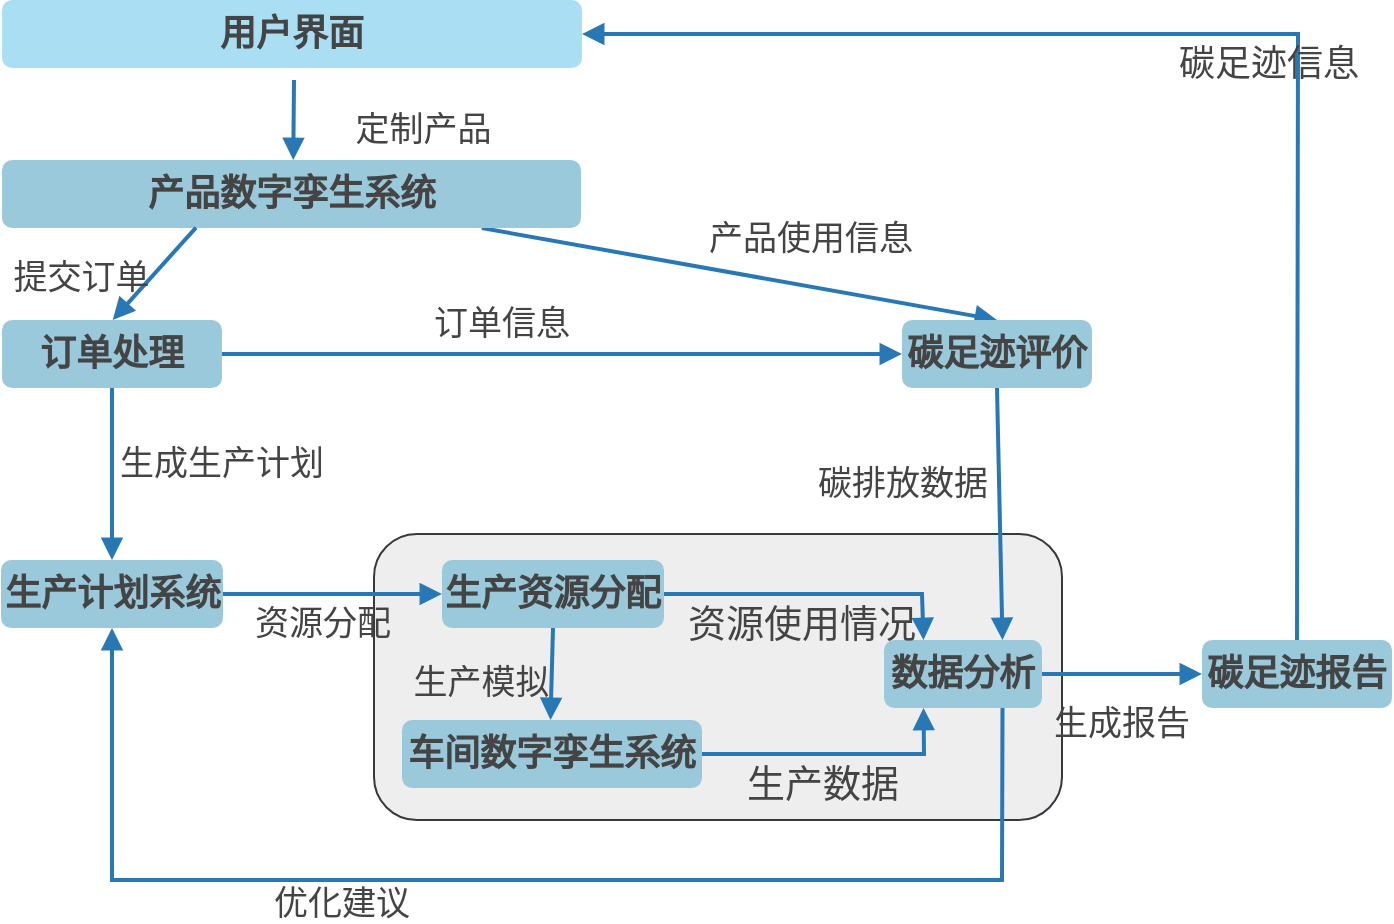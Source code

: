 <mxfile version="22.1.5" type="github">
  <diagram name="第 1 页" id="huQThDGv-8G8NNuIXjue">
    <mxGraphModel dx="1662" dy="453" grid="1" gridSize="10" guides="1" tooltips="1" connect="1" arrows="1" fold="1" page="1" pageScale="1" pageWidth="827" pageHeight="1169" math="0" shadow="0">
      <root>
        <mxCell id="0" />
        <mxCell id="1" parent="0" />
        <mxCell id="dUvGVehSbr8Q-rEk_FQs-81" value="" style="rounded=1;whiteSpace=wrap;html=1;fontSize=16;fillColor=#eeeeee;strokeColor=#36393d;" parent="1" vertex="1">
          <mxGeometry x="176" y="1087" width="344" height="143" as="geometry" />
        </mxCell>
        <mxCell id="dUvGVehSbr8Q-rEk_FQs-15" value="用户界面" style="whiteSpace=wrap;strokeWidth=1;fontSize=18;fontFamily=Times New Roman;rounded=1;fillColor=#AADEF2;strokeColor=none;fontColor=#444444;fontStyle=1" parent="1" vertex="1">
          <mxGeometry x="-10" y="820" width="290" height="34" as="geometry" />
        </mxCell>
        <mxCell id="Bk3jAORrUSWqfa97QhEA-1" style="orthogonalLoop=1;jettySize=auto;html=1;entryX=0.5;entryY=0;entryDx=0;entryDy=0;rounded=0;labelBackgroundColor=none;endArrow=block;fontSize=17;fontFamily=Times New Roman;strokeColor=#2878b5;fontColor=#444444;startArrow=none;strokeWidth=2;" edge="1" parent="1" source="dUvGVehSbr8Q-rEk_FQs-16" target="dUvGVehSbr8Q-rEk_FQs-25">
          <mxGeometry relative="1" as="geometry" />
        </mxCell>
        <mxCell id="Bk3jAORrUSWqfa97QhEA-2" value="产品使用信息" style="edgeLabel;html=1;align=center;verticalAlign=middle;resizable=0;points=[];labelBackgroundColor=none;endArrow=block;fontSize=17;fontFamily=Times New Roman;rounded=0;strokeColor=#2878b5;fontColor=#444444;startArrow=none;strokeWidth=2;" vertex="1" connectable="0" parent="Bk3jAORrUSWqfa97QhEA-1">
          <mxGeometry x="0.107" y="2" relative="1" as="geometry">
            <mxPoint x="21" y="-18" as="offset" />
          </mxGeometry>
        </mxCell>
        <mxCell id="dUvGVehSbr8Q-rEk_FQs-16" value="产品数字孪生系统" style="whiteSpace=wrap;strokeWidth=1;fontSize=18;fontFamily=Times New Roman;fillColor=#9ac9db;strokeColor=none;rounded=1;fontColor=#444444;fontStyle=1" parent="1" vertex="1">
          <mxGeometry x="-10" y="900" width="289.5" height="34" as="geometry" />
        </mxCell>
        <mxCell id="dUvGVehSbr8Q-rEk_FQs-17" value="订单处理" style="whiteSpace=wrap;strokeWidth=1;fontSize=18;fontFamily=Times New Roman;fillColor=#9ac9db;strokeColor=none;rounded=1;fontColor=#444444;fontStyle=1" parent="1" vertex="1">
          <mxGeometry x="-10" y="980" width="110" height="34" as="geometry" />
        </mxCell>
        <mxCell id="dUvGVehSbr8Q-rEk_FQs-18" value="生产计划系统" style="whiteSpace=wrap;strokeWidth=1;fontSize=18;fontFamily=Times New Roman;fillColor=#9ac9db;strokeColor=none;rounded=1;fontColor=#444444;fontStyle=1" parent="1" vertex="1">
          <mxGeometry x="-10.5" y="1100" width="111" height="34" as="geometry" />
        </mxCell>
        <mxCell id="dUvGVehSbr8Q-rEk_FQs-19" value="生产资源分配" style="whiteSpace=wrap;strokeWidth=1;fontSize=18;fontFamily=Times New Roman;fillColor=#9ac9db;strokeColor=none;rounded=1;fontColor=#444444;fontStyle=1" parent="1" vertex="1">
          <mxGeometry x="210" y="1100" width="111" height="34" as="geometry" />
        </mxCell>
        <mxCell id="dUvGVehSbr8Q-rEk_FQs-20" value="车间数字孪生系统" style="whiteSpace=wrap;strokeWidth=1;fontSize=18;fontFamily=Times New Roman;fillColor=#9ac9db;strokeColor=none;rounded=1;fontColor=#444444;fontStyle=1" parent="1" vertex="1">
          <mxGeometry x="190" y="1180" width="150" height="34" as="geometry" />
        </mxCell>
        <mxCell id="dUvGVehSbr8Q-rEk_FQs-25" value="碳足迹评价" style="whiteSpace=wrap;strokeWidth=1;fontSize=18;fontFamily=Times New Roman;fillColor=#9ac9db;strokeColor=none;rounded=1;fontColor=#444444;fontStyle=1" parent="1" vertex="1">
          <mxGeometry x="440" y="980" width="95" height="34" as="geometry" />
        </mxCell>
        <mxCell id="dUvGVehSbr8Q-rEk_FQs-26" value="数据分析" style="whiteSpace=wrap;strokeWidth=1;fontSize=18;fontFamily=Times New Roman;fillColor=#9ac9db;strokeColor=none;rounded=1;fontColor=#444444;fontStyle=1" parent="1" vertex="1">
          <mxGeometry x="431" y="1140" width="79" height="34" as="geometry" />
        </mxCell>
        <mxCell id="dUvGVehSbr8Q-rEk_FQs-27" value="碳足迹报告" style="whiteSpace=wrap;strokeWidth=1;fontSize=18;fontFamily=Times New Roman;fillColor=#9ac9db;strokeColor=none;rounded=1;fontColor=#444444;fontStyle=1" parent="1" vertex="1">
          <mxGeometry x="590" y="1140" width="95" height="34" as="geometry" />
        </mxCell>
        <mxCell id="dUvGVehSbr8Q-rEk_FQs-29" value="定制产品" style="startArrow=none;endArrow=block;entryX=0.503;entryY=0.006;rounded=0;fontSize=17;fontFamily=Times New Roman;strokeColor=#2878b5;strokeWidth=2;fontColor=#444444;labelBackgroundColor=none;" parent="1" target="dUvGVehSbr8Q-rEk_FQs-16" edge="1">
          <mxGeometry x="0.125" y="65" relative="1" as="geometry">
            <Array as="points" />
            <mxPoint as="offset" />
            <mxPoint x="136" y="860" as="sourcePoint" />
          </mxGeometry>
        </mxCell>
        <mxCell id="dUvGVehSbr8Q-rEk_FQs-30" value="提交订单" style="curved=1;startArrow=none;endArrow=block;exitX=0.335;exitY=0.995;entryX=0.503;entryY=0.011;rounded=0;fontSize=17;fontFamily=Times New Roman;strokeColor=#2878b5;strokeWidth=2;fontColor=#444444;labelBackgroundColor=none;exitDx=0;exitDy=0;exitPerimeter=0;" parent="1" source="dUvGVehSbr8Q-rEk_FQs-16" target="dUvGVehSbr8Q-rEk_FQs-17" edge="1">
          <mxGeometry x="0.779" y="-27" relative="1" as="geometry">
            <Array as="points" />
            <mxPoint as="offset" />
          </mxGeometry>
        </mxCell>
        <mxCell id="dUvGVehSbr8Q-rEk_FQs-31" value="生成生产计划" style="startArrow=none;endArrow=block;entryX=0.5;entryY=-0.013;rounded=0;fontSize=17;fontFamily=Times New Roman;strokeColor=#2878b5;strokeWidth=2;fontColor=#444444;labelBackgroundColor=none;" parent="1" source="dUvGVehSbr8Q-rEk_FQs-17" target="dUvGVehSbr8Q-rEk_FQs-18" edge="1">
          <mxGeometry x="-0.163" y="55" relative="1" as="geometry">
            <Array as="points" />
            <mxPoint as="offset" />
          </mxGeometry>
        </mxCell>
        <mxCell id="dUvGVehSbr8Q-rEk_FQs-32" value="资源分配" style="startArrow=none;endArrow=block;exitX=1;exitY=0.5;entryX=0;entryY=0.5;rounded=0;fontSize=17;exitDx=0;exitDy=0;fontFamily=Times New Roman;strokeColor=#2878b5;strokeWidth=2;fontColor=#444444;entryDx=0;entryDy=0;labelBackgroundColor=none;" parent="1" source="dUvGVehSbr8Q-rEk_FQs-18" target="dUvGVehSbr8Q-rEk_FQs-19" edge="1">
          <mxGeometry x="-0.087" y="-13" relative="1" as="geometry">
            <Array as="points" />
            <mxPoint as="offset" />
          </mxGeometry>
        </mxCell>
        <mxCell id="dUvGVehSbr8Q-rEk_FQs-33" value="生产模拟" style="startArrow=none;endArrow=block;exitX=0.5;exitY=1;entryX=0.495;entryY=-0.002;rounded=0;fontSize=17;exitDx=0;exitDy=0;fontFamily=Times New Roman;strokeColor=#2878b5;strokeWidth=2;fontColor=#444444;labelBackgroundColor=none;" parent="1" source="dUvGVehSbr8Q-rEk_FQs-19" target="dUvGVehSbr8Q-rEk_FQs-20" edge="1">
          <mxGeometry x="0.147" y="-35" relative="1" as="geometry">
            <Array as="points" />
            <mxPoint as="offset" />
          </mxGeometry>
        </mxCell>
        <mxCell id="dUvGVehSbr8Q-rEk_FQs-38" value="订单信息" style="startArrow=none;endArrow=block;exitX=1;exitY=0.5;entryX=0;entryY=0.5;rounded=0;fontSize=17;exitDx=0;exitDy=0;entryDx=0;entryDy=0;fontFamily=Times New Roman;strokeColor=#2878b5;strokeWidth=2;fontColor=#444444;labelBackgroundColor=none;" parent="1" source="dUvGVehSbr8Q-rEk_FQs-17" target="dUvGVehSbr8Q-rEk_FQs-25" edge="1">
          <mxGeometry x="-0.176" y="17" relative="1" as="geometry">
            <Array as="points">
              <mxPoint x="270" y="997" />
            </Array>
            <mxPoint as="offset" />
          </mxGeometry>
        </mxCell>
        <mxCell id="dUvGVehSbr8Q-rEk_FQs-39" value="碳排放数据" style="startArrow=none;endArrow=block;exitX=0.5;exitY=1;entryX=0.75;entryY=0;rounded=0;fontSize=17;entryDx=0;entryDy=0;exitDx=0;exitDy=0;fontFamily=Times New Roman;strokeColor=#2878b5;strokeWidth=2;fontColor=#444444;labelBackgroundColor=none;" parent="1" source="dUvGVehSbr8Q-rEk_FQs-25" target="dUvGVehSbr8Q-rEk_FQs-26" edge="1">
          <mxGeometry x="-0.287" y="-48" relative="1" as="geometry">
            <Array as="points" />
            <mxPoint as="offset" />
          </mxGeometry>
        </mxCell>
        <mxCell id="dUvGVehSbr8Q-rEk_FQs-40" value="生成报告" style="startArrow=none;endArrow=block;exitX=1;exitY=0.5;entryX=0;entryY=0.5;rounded=0;fontSize=17;exitDx=0;exitDy=0;entryDx=0;entryDy=0;fontFamily=Times New Roman;strokeColor=#2878b5;strokeWidth=2;fontColor=#444444;labelBackgroundColor=none;" parent="1" source="dUvGVehSbr8Q-rEk_FQs-26" target="dUvGVehSbr8Q-rEk_FQs-27" edge="1">
          <mxGeometry y="-23" relative="1" as="geometry">
            <Array as="points" />
            <mxPoint as="offset" />
          </mxGeometry>
        </mxCell>
        <mxCell id="dUvGVehSbr8Q-rEk_FQs-41" value="碳足迹信息" style="startArrow=none;endArrow=block;exitX=0.5;exitY=0;entryX=1;entryY=0.5;rounded=0;fontSize=18;exitDx=0;exitDy=0;entryDx=0;entryDy=0;fontFamily=Times New Roman;strokeColor=#2878b5;strokeWidth=2;fontColor=#444444;labelBackgroundColor=none;" parent="1" source="dUvGVehSbr8Q-rEk_FQs-27" target="dUvGVehSbr8Q-rEk_FQs-15" edge="1">
          <mxGeometry x="-0.039" y="13" relative="1" as="geometry">
            <Array as="points">
              <mxPoint x="638" y="837" />
            </Array>
            <mxPoint as="offset" />
          </mxGeometry>
        </mxCell>
        <mxCell id="dUvGVehSbr8Q-rEk_FQs-42" value="资源使用情况" style="startArrow=none;endArrow=block;exitX=1;exitY=0.5;entryX=0.25;entryY=0;rounded=0;fontSize=19;entryDx=0;entryDy=0;exitDx=0;exitDy=0;fontFamily=Times New Roman;strokeColor=#2878b5;strokeWidth=2;fontColor=#444444;labelBackgroundColor=none;" parent="1" source="dUvGVehSbr8Q-rEk_FQs-19" target="dUvGVehSbr8Q-rEk_FQs-26" edge="1">
          <mxGeometry x="-0.092" y="-13" relative="1" as="geometry">
            <Array as="points">
              <mxPoint x="450" y="1117" />
            </Array>
            <mxPoint as="offset" />
          </mxGeometry>
        </mxCell>
        <mxCell id="dUvGVehSbr8Q-rEk_FQs-43" value="生产数据" style="startArrow=none;endArrow=block;exitX=1;exitY=0.5;entryX=0.25;entryY=1;rounded=0;fontSize=19;entryDx=0;entryDy=0;exitDx=0;exitDy=0;fontFamily=Times New Roman;strokeColor=#2878b5;strokeWidth=2;fontColor=#444444;labelBackgroundColor=none;" parent="1" source="dUvGVehSbr8Q-rEk_FQs-20" target="dUvGVehSbr8Q-rEk_FQs-26" edge="1">
          <mxGeometry x="-0.098" y="-13" relative="1" as="geometry">
            <Array as="points">
              <mxPoint x="451" y="1197" />
            </Array>
            <mxPoint as="offset" />
          </mxGeometry>
        </mxCell>
        <mxCell id="dUvGVehSbr8Q-rEk_FQs-44" value="优化建议" style="startArrow=none;endArrow=block;entryX=0.5;entryY=1;rounded=0;fontSize=17;entryDx=0;entryDy=0;exitX=0.75;exitY=1;exitDx=0;exitDy=0;fontFamily=Times New Roman;strokeColor=#2878b5;strokeWidth=2;fontColor=#444444;labelBackgroundColor=none;" parent="1" source="dUvGVehSbr8Q-rEk_FQs-26" target="dUvGVehSbr8Q-rEk_FQs-18" edge="1">
          <mxGeometry x="0.266" y="10" relative="1" as="geometry">
            <Array as="points">
              <mxPoint x="490" y="1260" />
              <mxPoint x="45" y="1260" />
            </Array>
            <mxPoint x="479.5" y="1233" as="sourcePoint" />
            <mxPoint as="offset" />
            <mxPoint x="110" y="1250" as="targetPoint" />
          </mxGeometry>
        </mxCell>
      </root>
    </mxGraphModel>
  </diagram>
</mxfile>
